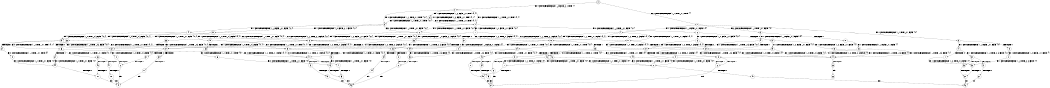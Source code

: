 digraph BCG {
size = "7, 10.5";
center = TRUE;
node [shape = circle];
0 [peripheries = 2];
0 -> 1 [label = "EX !0 !ATOMIC_EXCH_BRANCH (1, +1, TRUE, +0, 1, TRUE) !{}"];
0 -> 2 [label = "EX !1 !ATOMIC_EXCH_BRANCH (1, +0, FALSE, +0, 1, TRUE) !{}"];
1 -> 3 [label = "EX !0 !ATOMIC_EXCH_BRANCH (1, +1, TRUE, +0, 1, FALSE) !{0}"];
1 -> 4 [label = "EX !1 !ATOMIC_EXCH_BRANCH (1, +0, FALSE, +0, 1, FALSE) !{0}"];
1 -> 5 [label = "EX !0 !ATOMIC_EXCH_BRANCH (1, +1, TRUE, +0, 1, FALSE) !{0}"];
2 -> 6 [label = "EX !1 !ATOMIC_EXCH_BRANCH (1, +0, FALSE, +0, 1, TRUE) !{0, 1}"];
2 -> 7 [label = "EX !0 !ATOMIC_EXCH_BRANCH (1, +1, TRUE, +0, 1, TRUE) !{0, 1}"];
2 -> 8 [label = "EX !0 !ATOMIC_EXCH_BRANCH (1, +1, TRUE, +0, 1, TRUE) !{0, 1}"];
3 -> 9 [label = "EX !1 !ATOMIC_EXCH_BRANCH (1, +0, FALSE, +0, 1, FALSE) !{0}"];
3 -> 10 [label = "TERMINATE !0"];
4 -> 11 [label = "EX !0 !ATOMIC_EXCH_BRANCH (1, +1, TRUE, +0, 1, FALSE) !{0, 1}"];
4 -> 12 [label = "EX !1 !ATOMIC_EXCH_BRANCH (1, +0, TRUE, +0, 3, FALSE) !{0, 1}"];
4 -> 13 [label = "EX !0 !ATOMIC_EXCH_BRANCH (1, +1, TRUE, +0, 1, FALSE) !{0, 1}"];
5 -> 14 [label = "EX !1 !ATOMIC_EXCH_BRANCH (1, +0, FALSE, +0, 1, FALSE) !{0}"];
5 -> 15 [label = "TERMINATE !0"];
6 -> 6 [label = "EX !1 !ATOMIC_EXCH_BRANCH (1, +0, FALSE, +0, 1, TRUE) !{0, 1}"];
6 -> 7 [label = "EX !0 !ATOMIC_EXCH_BRANCH (1, +1, TRUE, +0, 1, TRUE) !{0, 1}"];
6 -> 8 [label = "EX !0 !ATOMIC_EXCH_BRANCH (1, +1, TRUE, +0, 1, TRUE) !{0, 1}"];
7 -> 16 [label = "EX !0 !ATOMIC_EXCH_BRANCH (1, +1, TRUE, +0, 1, FALSE) !{0, 1}"];
7 -> 17 [label = "EX !1 !ATOMIC_EXCH_BRANCH (1, +0, FALSE, +0, 1, FALSE) !{0, 1}"];
7 -> 18 [label = "EX !0 !ATOMIC_EXCH_BRANCH (1, +1, TRUE, +0, 1, FALSE) !{0, 1}"];
8 -> 19 [label = "EX !1 !ATOMIC_EXCH_BRANCH (1, +0, FALSE, +0, 1, FALSE) !{0, 1}"];
8 -> 18 [label = "EX !0 !ATOMIC_EXCH_BRANCH (1, +1, TRUE, +0, 1, FALSE) !{0, 1}"];
8 -> 20 [label = "EX !1 !ATOMIC_EXCH_BRANCH (1, +0, FALSE, +0, 1, FALSE) !{0, 1}"];
9 -> 21 [label = "EX !1 !ATOMIC_EXCH_BRANCH (1, +0, TRUE, +0, 3, FALSE) !{0, 1}"];
9 -> 22 [label = "TERMINATE !0"];
10 -> 23 [label = "EX !1 !ATOMIC_EXCH_BRANCH (1, +0, FALSE, +0, 1, FALSE) !{}"];
11 -> 21 [label = "EX !1 !ATOMIC_EXCH_BRANCH (1, +0, TRUE, +0, 3, FALSE) !{0, 1}"];
11 -> 22 [label = "TERMINATE !0"];
12 -> 24 [label = "EX !0 !ATOMIC_EXCH_BRANCH (1, +1, TRUE, +0, 1, TRUE) !{0, 1}"];
12 -> 25 [label = "TERMINATE !1"];
12 -> 26 [label = "EX !0 !ATOMIC_EXCH_BRANCH (1, +1, TRUE, +0, 1, TRUE) !{0, 1}"];
13 -> 27 [label = "EX !1 !ATOMIC_EXCH_BRANCH (1, +0, TRUE, +0, 3, FALSE) !{0, 1}"];
13 -> 28 [label = "EX !1 !ATOMIC_EXCH_BRANCH (1, +0, TRUE, +0, 3, FALSE) !{0, 1}"];
13 -> 29 [label = "TERMINATE !0"];
14 -> 30 [label = "EX !1 !ATOMIC_EXCH_BRANCH (1, +0, TRUE, +0, 3, FALSE) !{0, 1}"];
14 -> 31 [label = "TERMINATE !0"];
15 -> 32 [label = "EX !1 !ATOMIC_EXCH_BRANCH (1, +0, FALSE, +0, 1, FALSE) !{}"];
16 -> 33 [label = "EX !1 !ATOMIC_EXCH_BRANCH (1, +0, FALSE, +0, 1, FALSE) !{0, 1}"];
16 -> 34 [label = "TERMINATE !0"];
17 -> 11 [label = "EX !0 !ATOMIC_EXCH_BRANCH (1, +1, TRUE, +0, 1, FALSE) !{0, 1}"];
17 -> 12 [label = "EX !1 !ATOMIC_EXCH_BRANCH (1, +0, TRUE, +0, 3, FALSE) !{0, 1}"];
17 -> 13 [label = "EX !0 !ATOMIC_EXCH_BRANCH (1, +1, TRUE, +0, 1, FALSE) !{0, 1}"];
18 -> 35 [label = "EX !1 !ATOMIC_EXCH_BRANCH (1, +0, FALSE, +0, 1, FALSE) !{0, 1}"];
18 -> 36 [label = "EX !1 !ATOMIC_EXCH_BRANCH (1, +0, FALSE, +0, 1, FALSE) !{0, 1}"];
18 -> 37 [label = "TERMINATE !0"];
19 -> 38 [label = "EX !0 !ATOMIC_EXCH_BRANCH (1, +1, TRUE, +0, 1, FALSE) !{0, 1}"];
19 -> 39 [label = "EX !1 !ATOMIC_EXCH_BRANCH (1, +0, TRUE, +0, 3, FALSE) !{0, 1}"];
19 -> 13 [label = "EX !0 !ATOMIC_EXCH_BRANCH (1, +1, TRUE, +0, 1, FALSE) !{0, 1}"];
20 -> 39 [label = "EX !1 !ATOMIC_EXCH_BRANCH (1, +0, TRUE, +0, 3, FALSE) !{0, 1}"];
20 -> 13 [label = "EX !0 !ATOMIC_EXCH_BRANCH (1, +1, TRUE, +0, 1, FALSE) !{0, 1}"];
20 -> 40 [label = "EX !1 !ATOMIC_EXCH_BRANCH (1, +0, TRUE, +0, 3, FALSE) !{0, 1}"];
21 -> 41 [label = "TERMINATE !0"];
21 -> 42 [label = "TERMINATE !1"];
22 -> 43 [label = "EX !1 !ATOMIC_EXCH_BRANCH (1, +0, TRUE, +0, 3, FALSE) !{1}"];
22 -> 44 [label = "EX !1 !ATOMIC_EXCH_BRANCH (1, +0, TRUE, +0, 3, FALSE) !{1}"];
23 -> 43 [label = "EX !1 !ATOMIC_EXCH_BRANCH (1, +0, TRUE, +0, 3, FALSE) !{1}"];
23 -> 44 [label = "EX !1 !ATOMIC_EXCH_BRANCH (1, +0, TRUE, +0, 3, FALSE) !{1}"];
24 -> 45 [label = "EX !0 !ATOMIC_EXCH_BRANCH (1, +1, TRUE, +0, 1, FALSE) !{0, 1}"];
24 -> 46 [label = "TERMINATE !1"];
24 -> 47 [label = "EX !0 !ATOMIC_EXCH_BRANCH (1, +1, TRUE, +0, 1, FALSE) !{0, 1}"];
25 -> 48 [label = "EX !0 !ATOMIC_EXCH_BRANCH (1, +1, TRUE, +0, 1, TRUE) !{0}"];
25 -> 49 [label = "EX !0 !ATOMIC_EXCH_BRANCH (1, +1, TRUE, +0, 1, TRUE) !{0}"];
26 -> 47 [label = "EX !0 !ATOMIC_EXCH_BRANCH (1, +1, TRUE, +0, 1, FALSE) !{0, 1}"];
26 -> 50 [label = "TERMINATE !1"];
27 -> 51 [label = "TERMINATE !0"];
27 -> 52 [label = "TERMINATE !1"];
28 -> 53 [label = "TERMINATE !0"];
28 -> 54 [label = "TERMINATE !1"];
29 -> 55 [label = "EX !1 !ATOMIC_EXCH_BRANCH (1, +0, TRUE, +0, 3, FALSE) !{1}"];
30 -> 56 [label = "TERMINATE !0"];
30 -> 57 [label = "TERMINATE !1"];
31 -> 58 [label = "EX !1 !ATOMIC_EXCH_BRANCH (1, +0, TRUE, +0, 3, FALSE) !{1}"];
32 -> 58 [label = "EX !1 !ATOMIC_EXCH_BRANCH (1, +0, TRUE, +0, 3, FALSE) !{1}"];
33 -> 21 [label = "EX !1 !ATOMIC_EXCH_BRANCH (1, +0, TRUE, +0, 3, FALSE) !{0, 1}"];
33 -> 22 [label = "TERMINATE !0"];
34 -> 59 [label = "EX !1 !ATOMIC_EXCH_BRANCH (1, +0, FALSE, +0, 1, FALSE) !{1}"];
34 -> 60 [label = "EX !1 !ATOMIC_EXCH_BRANCH (1, +0, FALSE, +0, 1, FALSE) !{1}"];
35 -> 27 [label = "EX !1 !ATOMIC_EXCH_BRANCH (1, +0, TRUE, +0, 3, FALSE) !{0, 1}"];
35 -> 61 [label = "TERMINATE !0"];
36 -> 27 [label = "EX !1 !ATOMIC_EXCH_BRANCH (1, +0, TRUE, +0, 3, FALSE) !{0, 1}"];
36 -> 28 [label = "EX !1 !ATOMIC_EXCH_BRANCH (1, +0, TRUE, +0, 3, FALSE) !{0, 1}"];
36 -> 29 [label = "TERMINATE !0"];
37 -> 62 [label = "EX !1 !ATOMIC_EXCH_BRANCH (1, +0, FALSE, +0, 1, FALSE) !{1}"];
38 -> 27 [label = "EX !1 !ATOMIC_EXCH_BRANCH (1, +0, TRUE, +0, 3, FALSE) !{0, 1}"];
38 -> 61 [label = "TERMINATE !0"];
39 -> 63 [label = "EX !0 !ATOMIC_EXCH_BRANCH (1, +1, TRUE, +0, 1, TRUE) !{0, 1}"];
39 -> 64 [label = "TERMINATE !1"];
39 -> 26 [label = "EX !0 !ATOMIC_EXCH_BRANCH (1, +1, TRUE, +0, 1, TRUE) !{0, 1}"];
40 -> 26 [label = "EX !0 !ATOMIC_EXCH_BRANCH (1, +1, TRUE, +0, 1, TRUE) !{0, 1}"];
40 -> 65 [label = "TERMINATE !1"];
41 -> 66 [label = "TERMINATE !1"];
42 -> 67 [label = "TERMINATE !0"];
43 -> 66 [label = "TERMINATE !1"];
44 -> 68 [label = "TERMINATE !1"];
45 -> 69 [label = "TERMINATE !0"];
45 -> 70 [label = "TERMINATE !1"];
46 -> 71 [label = "EX !0 !ATOMIC_EXCH_BRANCH (1, +1, TRUE, +0, 1, FALSE) !{0}"];
46 -> 72 [label = "EX !0 !ATOMIC_EXCH_BRANCH (1, +1, TRUE, +0, 1, FALSE) !{0}"];
47 -> 73 [label = "TERMINATE !0"];
47 -> 74 [label = "TERMINATE !1"];
48 -> 71 [label = "EX !0 !ATOMIC_EXCH_BRANCH (1, +1, TRUE, +0, 1, FALSE) !{0}"];
48 -> 72 [label = "EX !0 !ATOMIC_EXCH_BRANCH (1, +1, TRUE, +0, 1, FALSE) !{0}"];
49 -> 72 [label = "EX !0 !ATOMIC_EXCH_BRANCH (1, +1, TRUE, +0, 1, FALSE) !{0}"];
50 -> 75 [label = "EX !0 !ATOMIC_EXCH_BRANCH (1, +1, TRUE, +0, 1, FALSE) !{0}"];
51 -> 76 [label = "TERMINATE !1"];
52 -> 77 [label = "TERMINATE !0"];
53 -> 78 [label = "TERMINATE !1"];
54 -> 79 [label = "TERMINATE !0"];
55 -> 78 [label = "TERMINATE !1"];
56 -> 80 [label = "TERMINATE !1"];
57 -> 81 [label = "TERMINATE !0"];
58 -> 80 [label = "TERMINATE !1"];
59 -> 43 [label = "EX !1 !ATOMIC_EXCH_BRANCH (1, +0, TRUE, +0, 3, FALSE) !{1}"];
59 -> 44 [label = "EX !1 !ATOMIC_EXCH_BRANCH (1, +0, TRUE, +0, 3, FALSE) !{1}"];
60 -> 44 [label = "EX !1 !ATOMIC_EXCH_BRANCH (1, +0, TRUE, +0, 3, FALSE) !{1}"];
61 -> 82 [label = "EX !1 !ATOMIC_EXCH_BRANCH (1, +0, TRUE, +0, 3, FALSE) !{1}"];
62 -> 55 [label = "EX !1 !ATOMIC_EXCH_BRANCH (1, +0, TRUE, +0, 3, FALSE) !{1}"];
63 -> 83 [label = "EX !0 !ATOMIC_EXCH_BRANCH (1, +1, TRUE, +0, 1, FALSE) !{0, 1}"];
63 -> 84 [label = "TERMINATE !1"];
63 -> 47 [label = "EX !0 !ATOMIC_EXCH_BRANCH (1, +1, TRUE, +0, 1, FALSE) !{0, 1}"];
64 -> 85 [label = "EX !0 !ATOMIC_EXCH_BRANCH (1, +1, TRUE, +0, 1, TRUE) !{0}"];
65 -> 86 [label = "EX !0 !ATOMIC_EXCH_BRANCH (1, +1, TRUE, +0, 1, TRUE) !{0}"];
66 -> 87 [label = "exit"];
67 -> 87 [label = "exit"];
68 -> 88 [label = "exit"];
69 -> 89 [label = "TERMINATE !1"];
70 -> 90 [label = "TERMINATE !0"];
71 -> 90 [label = "TERMINATE !0"];
72 -> 91 [label = "TERMINATE !0"];
73 -> 92 [label = "TERMINATE !1"];
74 -> 93 [label = "TERMINATE !0"];
75 -> 93 [label = "TERMINATE !0"];
76 -> 94 [label = "exit"];
77 -> 94 [label = "exit"];
78 -> 95 [label = "exit"];
79 -> 95 [label = "exit"];
80 -> 96 [label = "exit"];
81 -> 96 [label = "exit"];
82 -> 76 [label = "TERMINATE !1"];
83 -> 97 [label = "TERMINATE !0"];
83 -> 98 [label = "TERMINATE !1"];
84 -> 99 [label = "EX !0 !ATOMIC_EXCH_BRANCH (1, +1, TRUE, +0, 1, FALSE) !{0}"];
85 -> 99 [label = "EX !0 !ATOMIC_EXCH_BRANCH (1, +1, TRUE, +0, 1, FALSE) !{0}"];
86 -> 75 [label = "EX !0 !ATOMIC_EXCH_BRANCH (1, +1, TRUE, +0, 1, FALSE) !{0}"];
89 -> 87 [label = "exit"];
90 -> 87 [label = "exit"];
91 -> 96 [label = "exit"];
92 -> 95 [label = "exit"];
93 -> 95 [label = "exit"];
97 -> 100 [label = "TERMINATE !1"];
98 -> 101 [label = "TERMINATE !0"];
99 -> 101 [label = "TERMINATE !0"];
100 -> 94 [label = "exit"];
101 -> 94 [label = "exit"];
}
